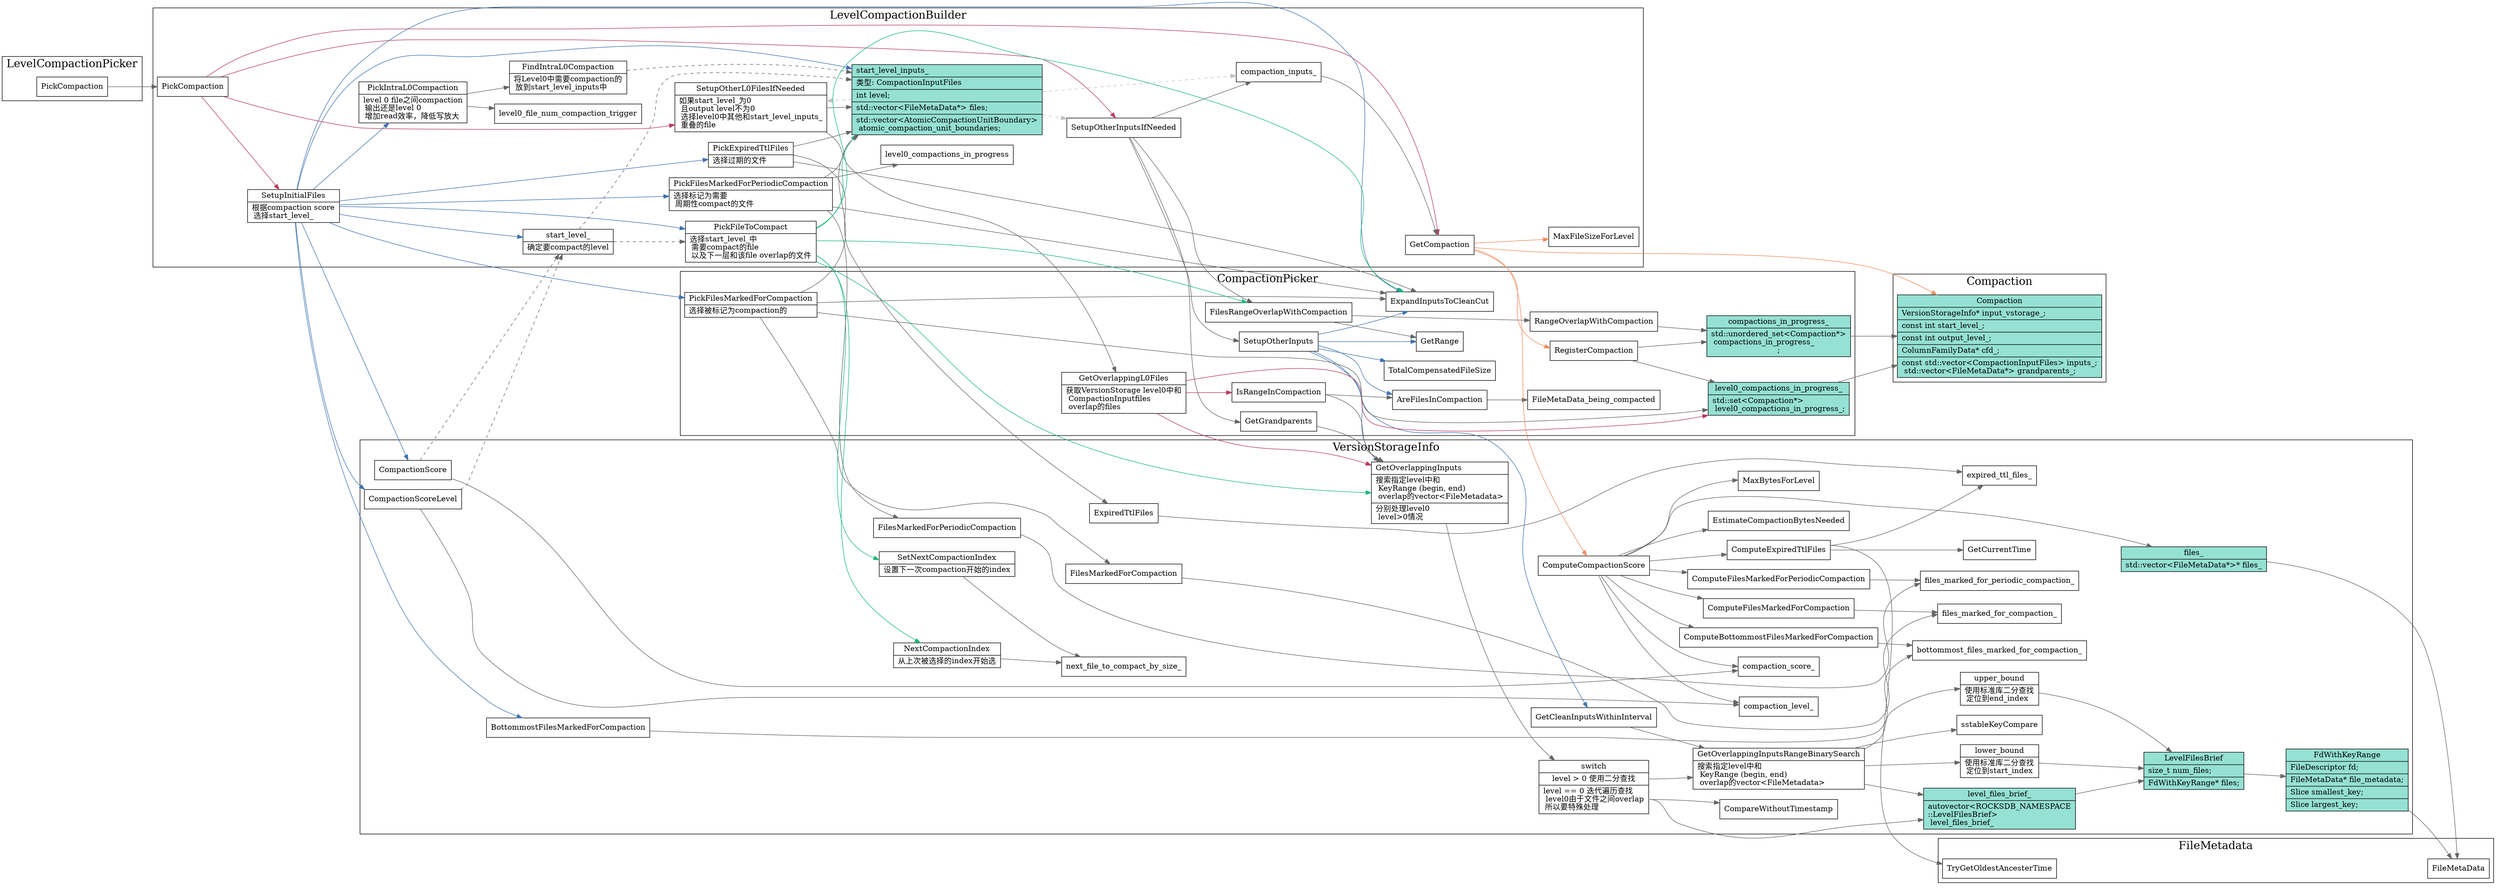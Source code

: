 digraph level_compactoin_picker {
  node[shape=box];
  edge[color=gray40];
  newrank=true;
  rankdir=LR;

  subgraph cluster_FileMetadata {
    graph[label="FileMetadata";fontsize=20;];
    FileMetaData;
    TryGetOldestAncesterTime;
  } // end of FileMetadata

  subgraph cluster_VersionStorageInfo {
    graph[label="VersionStorageInfo";fontsize=20;];
    GetOverlappingInputs[shape="record";
      label="{{
        GetOverlappingInputs\l|
        搜索指定level中和\l 
        KeyRange (begin, end)\l
        overlap的vector\<FileMetadata\>\l|
        分别处理level0\l 
        level\>0情况\l
      }}";
    ];
    switch_level[shape="record";
      label="{{
        switch|
        <case_1> level \> 0 使用二分查找|
        <case_2> level == 0 迭代遍历查找\l
        level0由于文件之间overlap\l
        所以要特殊处理\l
      }}";
    ];
    GetOverlappingInputs -> {
      switch_level
    }
    switch_level:case_1 -> GetOverlappingInputsRangeBinarySearch;
    switch_level:case_2 -> {
      level_files_brief_;
      CompareWithoutTimestamp;
    }

    GetCleanInputsWithinInterval -> GetOverlappingInputsRangeBinarySearch;
    GetOverlappingInputsRangeBinarySearch[
      shape="record";
      label="{{
        GetOverlappingInputsRangeBinarySearch|
        搜索指定level中和\l 
        KeyRange (begin, end)\l
        overlap的vector\<FileMetadata\>\l
      }}";
    ];
    GetOverlappingInputsRangeBinarySearch -> {
      lower_bound;
      upper_bound;
      sstableKeyCompare;
      level_files_brief_;
    }
    lower_bound[shape="record";
      label="{{
        lower_bound|
        使用标准库二分查找\l
        定位到start_index\l
      }}";
    ];
    upper_bound[shape="record";
      label="{{
        upper_bound|
        使用标准库二分查找\l
        定位到end_index\l
      }}";
    ];
    {lower_bound;upper_bound} -> LevelFilesBrief;

    level_files_brief_[
      shape="record"
      fillcolor="#95e1d3"
      style=filled;
      label="{{
        level_files_brief_|
          autovector\<ROCKSDB_NAMESPACE\l::LevelFilesBrief\>\l level_files_brief_\l
      }}"
    ];
    LevelFilesBrief[
      shape="record";
      fillcolor="#95e1d3"
      style=filled;
      label="{{
        LevelFilesBrief|
          size_t num_files;\l|
          FdWithKeyRange* files;\l
      }}"
    ];
    FdWithKeyRange[
      shape="record";
      fillcolor="#95e1d3"
      style=filled;
      label="{{
        FdWithKeyRange|
          FileDescriptor fd;\l|
          FileMetaData* file_metadata;\l|
          Slice smallest_key;\l|
          Slice largest_key;\l
      }}"
    ];
    level_files_brief_ -> LevelFilesBrief -> FdWithKeyRange -> FileMetaData;
    ComputeCompactionScore -> {
      files_;
      MaxBytesForLevel;
      ComputeFilesMarkedForCompaction;
      ComputeExpiredTtlFiles;
      ComputeBottommostFilesMarkedForCompaction;
      ComputeFilesMarkedForPeriodicCompaction;
      EstimateCompactionBytesNeeded;
      compaction_score_;
      compaction_level_;
    }

    files_[
      shape="record";
      fillcolor="#95e1d3"
      style=filled;
      label="{{
        files_|
          std::vector\<FileMetaData*\>* files_
      }}";
    ];
    files_ -> FileMetaData;
    CompactionScore -> compaction_score_;
    CompactionScoreLevel -> compaction_level_;
    NextCompactionIndex[shape="record";
      label="{{
        NextCompactionIndex|
        从上次被选择的index开始选\l
      }}";
    ];
    SetNextCompactionIndex[shape="record";
      label="{{
        SetNextCompactionIndex|
        设置下一次compaction开始的index\l
      }}";
    ];
    NextCompactionIndex -> next_file_to_compact_by_size_;
    SetNextCompactionIndex -> next_file_to_compact_by_size_;
    BottommostFilesMarkedForCompaction;

    //ExpiredTtlFiles
    ExpiredTtlFiles -> expired_ttl_files_;
    ComputeExpiredTtlFiles -> {
      expired_ttl_files_;
      TryGetOldestAncesterTime;
      GetCurrentTime;
    }
    ComputeFilesMarkedForCompaction -> files_marked_for_compaction_;
    FilesMarkedForCompaction -> files_marked_for_compaction_;
    FilesMarkedForPeriodicCompaction -> files_marked_for_periodic_compaction_;
    ComputeFilesMarkedForPeriodicCompaction -> files_marked_for_periodic_compaction_;

    BottommostFilesMarkedForCompaction -> bottommost_files_marked_for_compaction_;
    ComputeBottommostFilesMarkedForCompaction -> bottommost_files_marked_for_compaction_;

  }//end of subgraph VersionStorageInfo


  subgraph cluster_Compaction {
    graph[label="Compaction";fontsize=20;];
    Compaction[
      shape="record";
      fillcolor="#95e1d3"
      style=filled;
      label="{{
        Compaction|
          VersionStorageInfo* input_vstorage_;\l|
          const int start_level_;\l|
          const int output_level_;\l|
          ColumnFamilyData* cfd_;\l|
          const std::vector\<CompactionInputFiles\> inputs_;\l
          std::vector\<FileMetaData*\> grandparents_;\l
      }}";
    ];
  }

  subgraph cluster_CompactionPicker {
    graph[label="CompactionPicker";fontsize=20;];
    SetupOtherInputs -> {
      ExpandInputsToCleanCut;
      TotalCompensatedFileSize;
      GetRange;
      GetOverlappingInputs;
      AreFilesInCompaction;
      GetCleanInputsWithinInterval;
    }[color="#3f72af"];

    GetOverlappingL0Files[shape="record";
      label="{{
        GetOverlappingL0Files|
        获取VersionStorage level0中和\l 
        CompactionInputfiles\l
        overlap的files\l
      }}";
    ];

    GetOverlappingL0Files -> {
      GetOverlappingInputs;
      IsRangeInCompaction;
      level0_compactions_in_progress_;
    }[color="#b83b5e"]

    FilesRangeOverlapWithCompaction -> {
      GetRange;
      RangeOverlapWithCompaction;
    }
    AreFilesInCompaction -> {
      FileMetaData_being_compacted;
    }
    IsRangeInCompaction -> {
      GetOverlappingInputs;
      AreFilesInCompaction;
    }
    RangeOverlapWithCompaction -> {
      compactions_in_progress_;
    }
    GetGrandparents -> {
      GetOverlappingInputs;
    }
    RegisterCompaction -> {
      compactions_in_progress_;
      level0_compactions_in_progress_;
    }
    level0_compactions_in_progress_[
      shape="record";
      fillcolor="#95e1d3"
      style=filled;
      label="{{
        level0_compactions_in_progress_|
          std::set\<Compaction*\> \l level0_compactions_in_progress_;
      }}";
    ];
    level0_compactions_in_progress_ -> Compaction;

    compactions_in_progress_[
      shape="record";
      fillcolor="#95e1d3"
      style=filled;
      label="{{
        compactions_in_progress_|
          std::unordered_set\<Compaction*\>\l compactions_in_progress_\l;
      }}";
    ];
    compactions_in_progress_ -> Compaction;

    PickFilesMarkedForCompaction[
      shape="record";
      label="{{
        PickFilesMarkedForCompaction|
        选择被标记为compaction的\l
      }}";
    ];
    PickFilesMarkedForCompaction -> {
      FilesMarkedForCompaction;
      level0_compactions_in_progress_;
      ExpandInputsToCleanCut;
    }
  }

  subgraph cluster_LevelCompactionBuilder {
    graph[label="LevelCompactionBuilder";fontsize=20;];
    LevelCompactionBuilder_PickCompaction[
      shape="record"
      label="{{
        PickCompaction
      }}"
    ];
    LevelCompactionBuilder_PickCompaction -> {
      SetupOtherL0FilesIfNeeded;
      SetupOtherInputsIfNeeded;
      GetCompaction;
      SetupInitialFiles;
    }[color="#b83b5e"];

    SetupOtherL0FilesIfNeeded[shape="record";
      label="{{
        SetupOtherL0FilesIfNeeded|
        如果start_level_为0 \l 
        且output level不为0\l
        选择level0中其他和start_level_inputs_\l
        重叠的file\l
      }}";
    ];
    SetupOtherL0FilesIfNeeded -> {
      GetOverlappingL0Files;
      start_level_inputs_;
    }
    SetupOtherInputsIfNeeded -> {
      SetupOtherInputs;
      FilesRangeOverlapWithCompaction;
      GetGrandparents;
      compaction_inputs_;
    }
    compaction_inputs_ -> GetCompaction[stye=dashed;color=gray40];
    GetCompaction -> {
      RegisterCompaction;
      ComputeCompactionScore;
      MaxFileSizeForLevel;
      Compaction;
    }[color="#f08a5d"]
    SetupInitialFiles[shape="record";
      label="{{
        SetupInitialFiles|
        根据compaction score\l
        选择start_level_\l
      }}";
    ];

    SetupInitialFiles -> {
      CompactionScore;
      CompactionScoreLevel;
      PickIntraL0Compaction;
      PickFileToCompact;
      PickExpiredTtlFiles;
      ExpandInputsToCleanCut;
      PickFilesMarkedForCompaction;
      PickFilesMarkedForPeriodicCompaction;
      BottommostFilesMarkedForCompaction;
      start_level_inputs_;
      start_level_;
    }[color="#3f72af"];

    start_level_[shape="record";
      label="{{
        start_level_|
        确定要compact的level
      }}";
    ];
    start_level_ -> {
      start_level_inputs_;
      PickFileToCompact;
    }[style=dashed;color=gray40];
    {CompactionScore;CompactionScoreLevel} -> start_level_[style=dashed;]

    PickFileToCompact[shape="record";
      label="{{
        PickFileToCompact|
        选择start_level_中\l 
        需要compact的file\l
        以及下一层和该file overlap的文件\l
      }}";
    ];
    PickFileToCompact -> {
      NextCompactionIndex;
      SetNextCompactionIndex;
      ExpandInputsToCleanCut;
      FilesRangeOverlapWithCompaction;
      GetOverlappingInputs;
      start_level_inputs_;
    }[color="#17b978"];

    start_level_inputs_[
      shape="record";
      fillcolor="#95e1d3"
      style=filled;
      label="{{
        start_level_inputs_\l|
        类型: CompactionInputFiles\l|
          int level;\l|
          std::vector\<FileMetaData*\> files;\l|
          std::vector\<AtomicCompactionUnitBoundary\>\l 
          atomic_compaction_unit_boundaries;\l
      }}";
    ];

    start_level_inputs_ -> {
      SetupOtherL0FilesIfNeeded
      SetupOtherInputsIfNeeded
      compaction_inputs_;
    } [style=dashed;color=gray;];

    PickIntraL0Compaction[
      shape="record";
      label="{{
        PickIntraL0Compaction|
        level 0 file之间compaction\l
        输出还是level 0\l
        增加read效率，降低写放大\l
      }}";
    ];

    PickIntraL0Compaction -> {
      FindIntraL0Compaction;
      level0_file_num_compaction_trigger;
    }
    FindIntraL0Compaction[shape="record";
      label="{{
        FindIntraL0Compaction|
        将Level0中需要compaction的\l
        放到start_level_inputs中\l
      }}";
    ];
    FindIntraL0Compaction -> start_level_inputs_[style=dashed];


    //PickExpiredTtlFiles
    PickExpiredTtlFiles[
      shape="record";
      label="{{
        PickExpiredTtlFiles|
        选择过期的文件\l
      }}";
    ];
    PickExpiredTtlFiles -> {
      ExpiredTtlFiles;
      ExpandInputsToCleanCut;
      start_level_inputs_;
    }

    PickFilesMarkedForPeriodicCompaction[
      shape="record";
      label="{{
        PickFilesMarkedForPeriodicCompaction|
        选择标记为需要\l 
        周期性compact的文件\l
      }}";
    ];
    PickFilesMarkedForPeriodicCompaction -> {
      FilesMarkedForPeriodicCompaction;
      level0_compactions_in_progress;
      ExpandInputsToCleanCut;
      start_level_inputs_;
    }
    PickFilesMarkedForCompaction -> start_level_inputs_;
  }

  subgraph cluster_LevelCompactionPicker {
    graph[label="LevelCompactionPicker";fontsize=20;];
    PickCompaction -> LevelCompactionBuilder_PickCompaction;
  }
}
